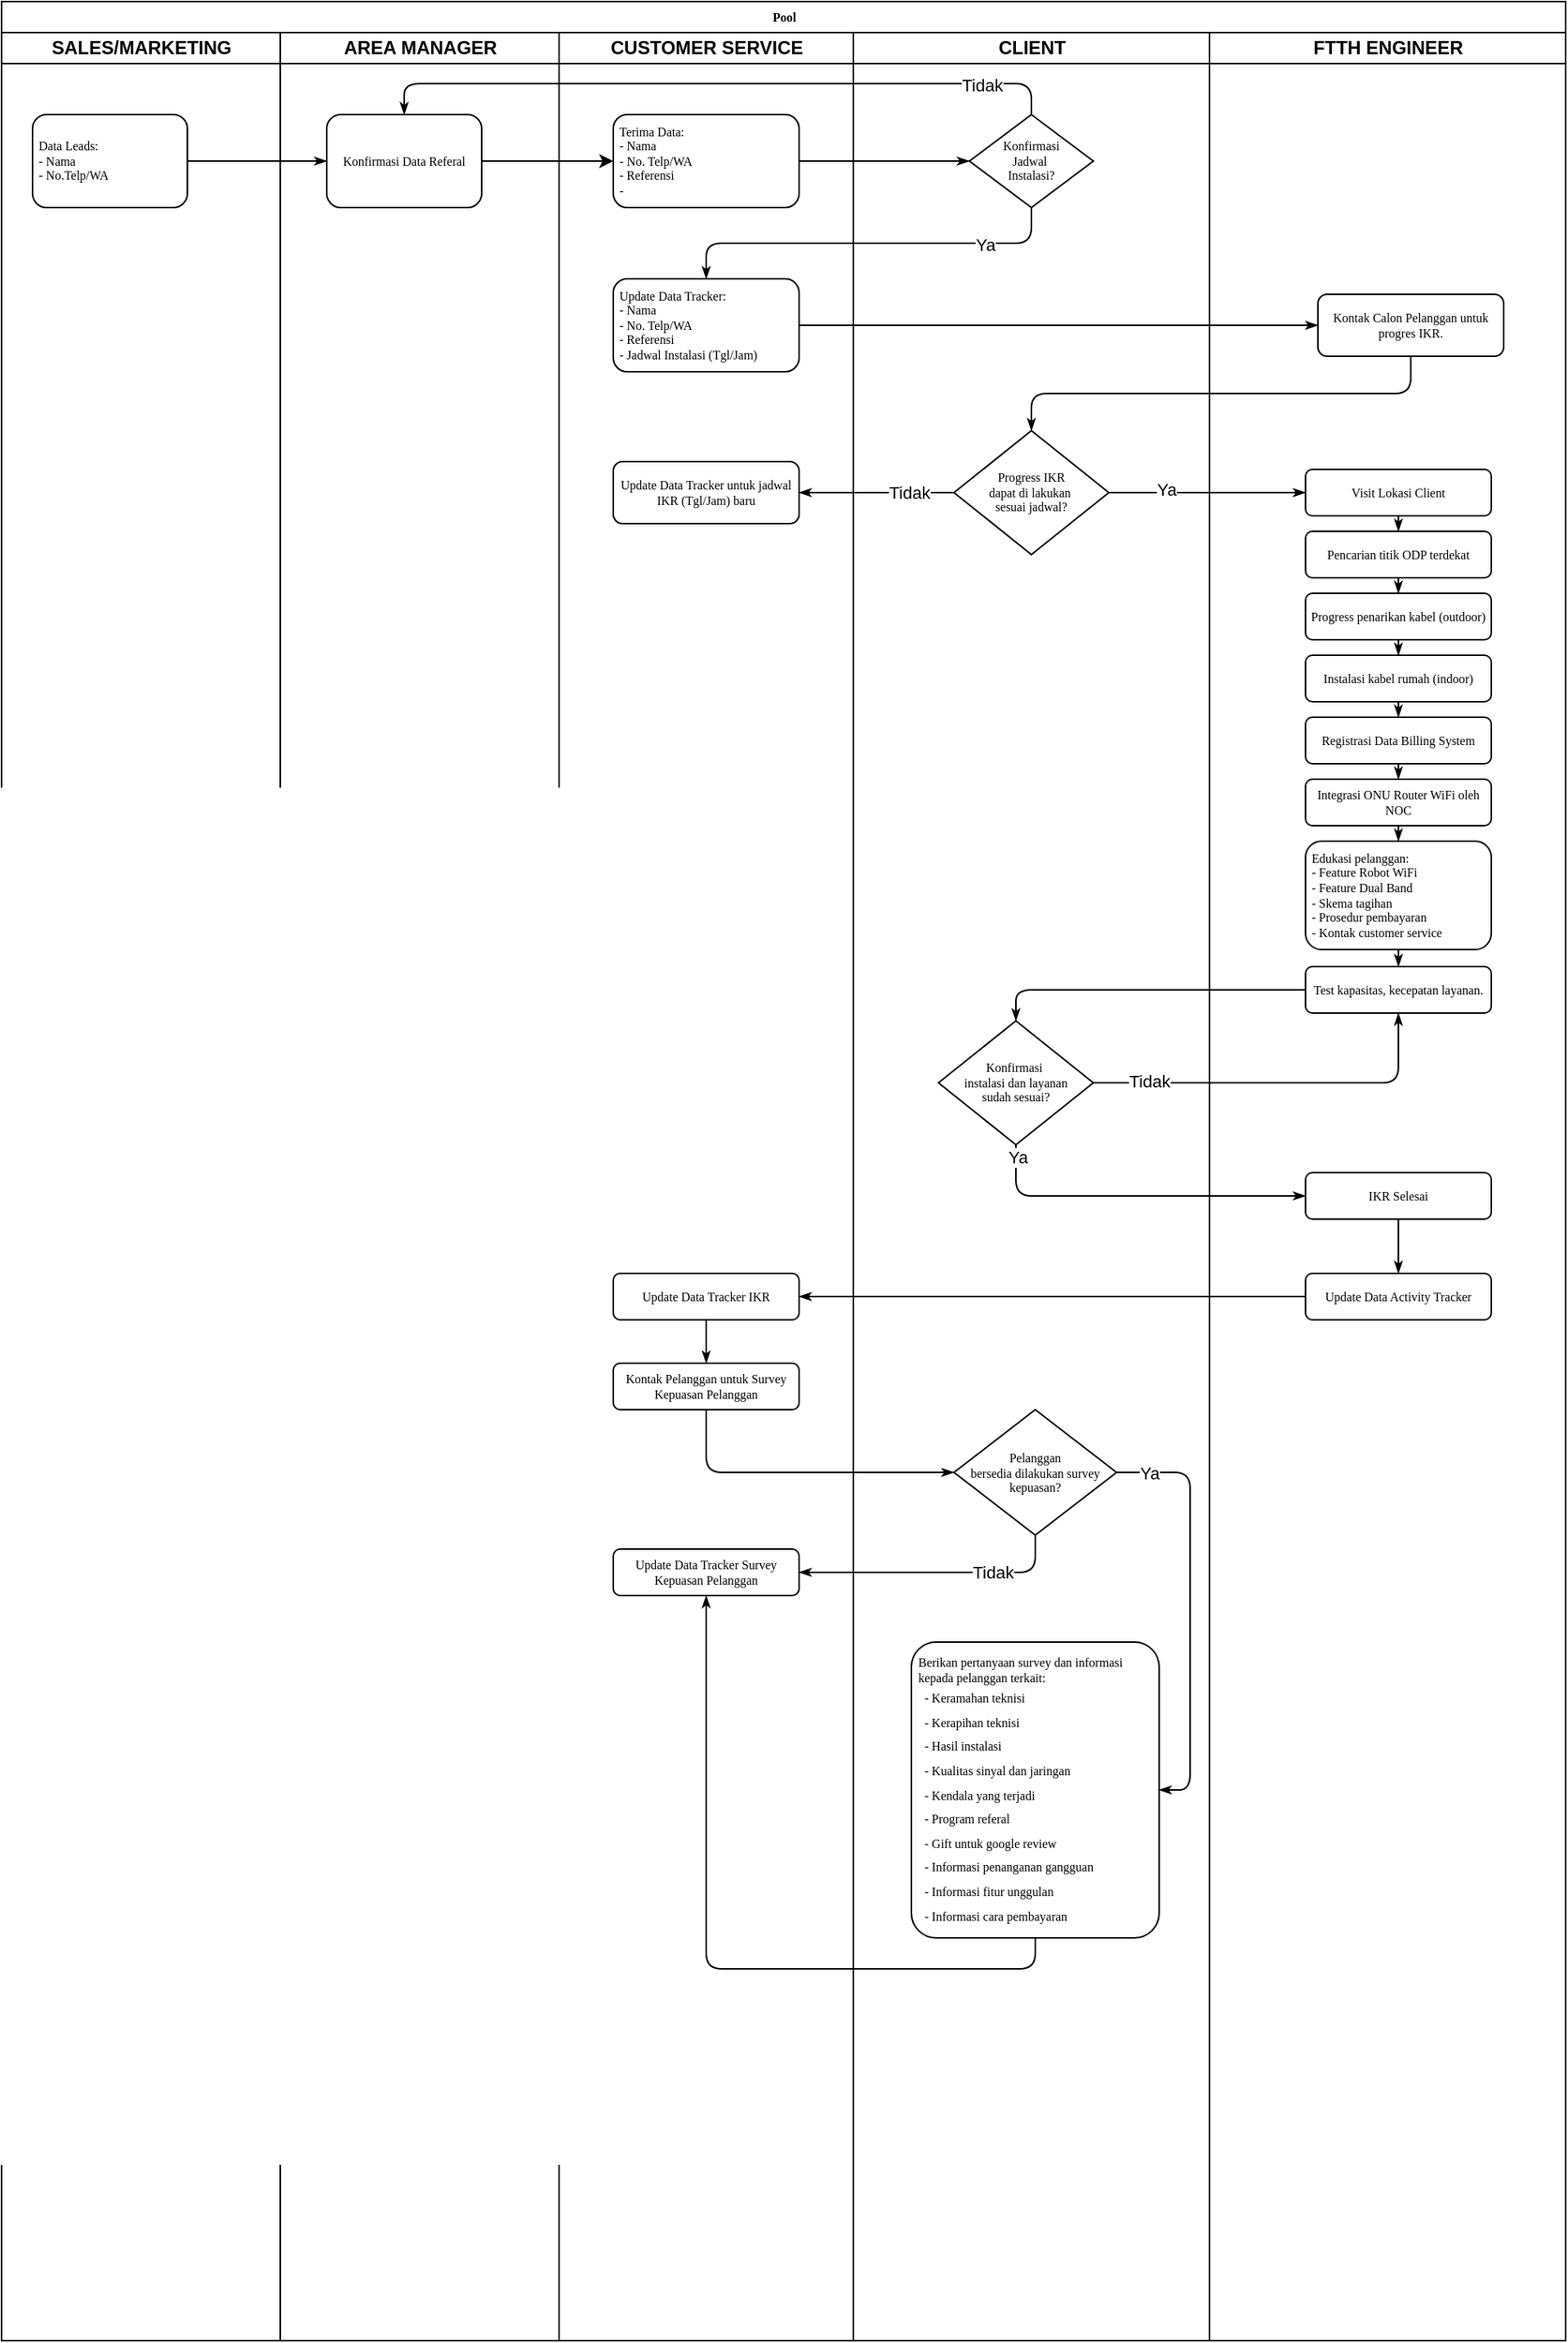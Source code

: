 <mxfile version="27.2.0">
  <diagram name="Page-1" id="74e2e168-ea6b-b213-b513-2b3c1d86103e">
    <mxGraphModel dx="1425" dy="761" grid="1" gridSize="10" guides="1" tooltips="1" connect="1" arrows="1" fold="1" page="1" pageScale="1" pageWidth="1169" pageHeight="1654" background="none" math="0" shadow="0">
      <root>
        <mxCell id="0" />
        <mxCell id="1" parent="0" />
        <mxCell id="77e6c97f196da883-1" value="Pool" style="swimlane;html=1;childLayout=stackLayout;startSize=20;rounded=0;shadow=0;labelBackgroundColor=none;strokeWidth=1;fontFamily=Verdana;fontSize=8;align=center;" parent="1" vertex="1">
          <mxGeometry x="100" y="71" width="1010" height="1510" as="geometry" />
        </mxCell>
        <mxCell id="77e6c97f196da883-2" value="SALES/MARKETING" style="swimlane;html=1;startSize=20;" parent="77e6c97f196da883-1" vertex="1">
          <mxGeometry y="20" width="180" height="1490" as="geometry" />
        </mxCell>
        <mxCell id="77e6c97f196da883-8" value="&lt;span style=&quot;background-color: transparent; color: light-dark(rgb(0, 0, 0), rgb(255, 255, 255));&quot;&gt;Data Leads:&lt;/span&gt;&lt;div&gt;&lt;span style=&quot;background-color: transparent; color: light-dark(rgb(0, 0, 0), rgb(255, 255, 255));&quot;&gt;- Nama&lt;/span&gt;&lt;/div&gt;&lt;div&gt;&lt;span style=&quot;background-color: transparent; color: light-dark(rgb(0, 0, 0), rgb(255, 255, 255));&quot;&gt;- No.Telp/WA&lt;/span&gt;&lt;/div&gt;" style="rounded=1;whiteSpace=wrap;html=1;shadow=0;labelBackgroundColor=none;strokeWidth=1;fontFamily=Verdana;fontSize=8;align=left;spacingTop=2;spacingLeft=2;spacingBottom=2;spacingRight=2;" parent="77e6c97f196da883-2" vertex="1">
          <mxGeometry x="20" y="53" width="100" height="60" as="geometry" />
        </mxCell>
        <mxCell id="77e6c97f196da883-26" style="edgeStyle=orthogonalEdgeStyle;rounded=1;html=1;labelBackgroundColor=none;startArrow=none;startFill=0;startSize=5;endArrow=classicThin;endFill=1;endSize=5;jettySize=auto;orthogonalLoop=1;strokeWidth=1;fontFamily=Verdana;fontSize=8" parent="77e6c97f196da883-1" source="77e6c97f196da883-8" target="77e6c97f196da883-11" edge="1">
          <mxGeometry relative="1" as="geometry" />
        </mxCell>
        <mxCell id="77e6c97f196da883-3" value="AREA MANAGER" style="swimlane;html=1;startSize=20;" parent="77e6c97f196da883-1" vertex="1">
          <mxGeometry x="180" y="20" width="180" height="1490" as="geometry" />
        </mxCell>
        <mxCell id="77e6c97f196da883-11" value="Konfirmasi Data Referal" style="rounded=1;whiteSpace=wrap;html=1;shadow=0;labelBackgroundColor=none;strokeWidth=1;fontFamily=Verdana;fontSize=8;align=center;spacingTop=2;spacingLeft=2;spacingBottom=2;spacingRight=2;" parent="77e6c97f196da883-3" vertex="1">
          <mxGeometry x="30" y="53" width="100" height="60" as="geometry" />
        </mxCell>
        <mxCell id="77e6c97f196da883-4" value="CUSTOMER SERVICE" style="swimlane;html=1;startSize=20;" parent="77e6c97f196da883-1" vertex="1">
          <mxGeometry x="360" y="20" width="190" height="1490" as="geometry" />
        </mxCell>
        <mxCell id="77e6c97f196da883-12" value="Terima Data:&lt;div&gt;- Nama&lt;/div&gt;&lt;div&gt;- No. Telp/WA&lt;/div&gt;&lt;div&gt;- Referensi&lt;/div&gt;&lt;div&gt;-&amp;nbsp;&lt;/div&gt;" style="rounded=1;whiteSpace=wrap;html=1;shadow=0;labelBackgroundColor=none;strokeWidth=1;fontFamily=Verdana;fontSize=8;align=left;spacingTop=2;spacingLeft=2;spacingBottom=2;spacingRight=2;" parent="77e6c97f196da883-4" vertex="1">
          <mxGeometry x="35" y="53" width="120" height="60" as="geometry" />
        </mxCell>
        <mxCell id="77e6c97f196da883-9" value="&lt;span style=&quot;&quot;&gt;Update Data Tracker:&lt;/span&gt;&lt;div style=&quot;&quot;&gt;- Nama&lt;/div&gt;&lt;div style=&quot;&quot;&gt;- No. Telp/WA&lt;/div&gt;&lt;div style=&quot;&quot;&gt;- Referensi&lt;/div&gt;&lt;div style=&quot;&quot;&gt;- Jadwal Instalasi (Tgl/Jam)&lt;/div&gt;" style="rounded=1;whiteSpace=wrap;html=1;shadow=0;labelBackgroundColor=none;strokeWidth=1;fontFamily=Verdana;fontSize=8;align=left;spacingTop=2;spacingBottom=2;spacingLeft=2;spacingRight=2;" parent="77e6c97f196da883-4" vertex="1">
          <mxGeometry x="35" y="159" width="120" height="60" as="geometry" />
        </mxCell>
        <mxCell id="3ZI_s4VnCXpma9ha0Qns-19" value="&lt;span style=&quot;&quot;&gt;Update Data Tracker untuk j&lt;/span&gt;&lt;span style=&quot;background-color: transparent; color: light-dark(rgb(0, 0, 0), rgb(255, 255, 255));&quot;&gt;adwal IKR (Tgl/Jam) baru&lt;/span&gt;" style="rounded=1;whiteSpace=wrap;html=1;shadow=0;labelBackgroundColor=none;strokeWidth=1;fontFamily=Verdana;fontSize=8;align=center;spacingTop=2;spacingBottom=2;spacingLeft=2;spacingRight=2;" vertex="1" parent="77e6c97f196da883-4">
          <mxGeometry x="35" y="277" width="120" height="40" as="geometry" />
        </mxCell>
        <mxCell id="3ZI_s4VnCXpma9ha0Qns-76" style="edgeStyle=orthogonalEdgeStyle;shape=connector;rounded=1;orthogonalLoop=1;jettySize=auto;html=1;exitX=0.5;exitY=1;exitDx=0;exitDy=0;entryX=0.5;entryY=0;entryDx=0;entryDy=0;strokeColor=default;strokeWidth=1;align=center;verticalAlign=middle;fontFamily=Helvetica;fontSize=11;fontColor=default;labelBackgroundColor=default;resizable=0;startArrow=none;startFill=0;startSize=5;endArrow=classicThin;endFill=1;endSize=5;" edge="1" parent="77e6c97f196da883-4" source="3ZI_s4VnCXpma9ha0Qns-60" target="3ZI_s4VnCXpma9ha0Qns-75">
          <mxGeometry relative="1" as="geometry" />
        </mxCell>
        <mxCell id="3ZI_s4VnCXpma9ha0Qns-60" value="Update Data Tracker IKR" style="rounded=1;whiteSpace=wrap;html=1;shadow=0;strokeColor=default;strokeWidth=1;align=center;verticalAlign=middle;spacingLeft=2;spacingRight=2;spacingTop=2;spacingBottom=2;fontFamily=Verdana;fontSize=8;fontColor=default;labelBackgroundColor=none;fillColor=default;" vertex="1" parent="77e6c97f196da883-4">
          <mxGeometry x="35" y="801" width="120" height="30" as="geometry" />
        </mxCell>
        <mxCell id="3ZI_s4VnCXpma9ha0Qns-75" value="Kontak Pelanggan untuk Survey Kepuasan Pelanggan" style="rounded=1;whiteSpace=wrap;html=1;shadow=0;strokeColor=default;strokeWidth=1;align=center;verticalAlign=middle;spacingLeft=2;spacingRight=2;spacingTop=2;spacingBottom=2;fontFamily=Verdana;fontSize=8;fontColor=default;labelBackgroundColor=none;fillColor=default;" vertex="1" parent="77e6c97f196da883-4">
          <mxGeometry x="35" y="859" width="120" height="30" as="geometry" />
        </mxCell>
        <mxCell id="3ZI_s4VnCXpma9ha0Qns-85" value="Update Data Tracker Survey Kepuasan Pelanggan" style="rounded=1;whiteSpace=wrap;html=1;shadow=0;strokeColor=default;strokeWidth=1;align=center;verticalAlign=middle;spacingLeft=2;spacingRight=2;spacingTop=2;spacingBottom=2;fontFamily=Verdana;fontSize=8;fontColor=default;labelBackgroundColor=none;fillColor=default;" vertex="1" parent="77e6c97f196da883-4">
          <mxGeometry x="35" y="979" width="120" height="30" as="geometry" />
        </mxCell>
        <mxCell id="77e6c97f196da883-5" value="CLIENT" style="swimlane;html=1;startSize=20;" parent="77e6c97f196da883-1" vertex="1">
          <mxGeometry x="550" y="20" width="230" height="1490" as="geometry" />
        </mxCell>
        <mxCell id="77e6c97f196da883-13" value="Konfirmasi&lt;div&gt;Jadwal&amp;nbsp;&lt;/div&gt;&lt;div&gt;Instalasi?&lt;/div&gt;" style="rhombus;whiteSpace=wrap;html=1;rounded=0;shadow=0;labelBackgroundColor=none;strokeWidth=1;fontFamily=Verdana;fontSize=8;align=center;" parent="77e6c97f196da883-5" vertex="1">
          <mxGeometry x="75" y="53" width="80" height="60" as="geometry" />
        </mxCell>
        <mxCell id="3ZI_s4VnCXpma9ha0Qns-16" value="Progress IKR&lt;div&gt;dapat di lakukan&amp;nbsp;&lt;/div&gt;&lt;div&gt;sesuai jadwal?&lt;/div&gt;" style="rhombus;whiteSpace=wrap;html=1;rounded=0;shadow=0;labelBackgroundColor=none;strokeWidth=1;fontFamily=Verdana;fontSize=8;align=center;" vertex="1" parent="77e6c97f196da883-5">
          <mxGeometry x="65" y="257" width="100" height="80" as="geometry" />
        </mxCell>
        <mxCell id="3ZI_s4VnCXpma9ha0Qns-50" value="Konfirmasi&amp;nbsp;&lt;div&gt;instalasi&amp;nbsp;&lt;span style=&quot;background-color: transparent; color: light-dark(rgb(0, 0, 0), rgb(255, 255, 255));&quot;&gt;dan layanan&lt;/span&gt;&lt;/div&gt;&lt;div&gt;&lt;span style=&quot;background-color: transparent; color: light-dark(rgb(0, 0, 0), rgb(255, 255, 255));&quot;&gt;sudah sesuai?&lt;/span&gt;&lt;/div&gt;" style="rhombus;whiteSpace=wrap;html=1;rounded=0;shadow=0;labelBackgroundColor=none;strokeWidth=1;fontFamily=Verdana;fontSize=8;align=center;" vertex="1" parent="77e6c97f196da883-5">
          <mxGeometry x="55" y="638" width="100" height="80" as="geometry" />
        </mxCell>
        <mxCell id="3ZI_s4VnCXpma9ha0Qns-81" style="edgeStyle=orthogonalEdgeStyle;shape=connector;rounded=1;orthogonalLoop=1;jettySize=auto;html=1;exitX=1;exitY=0.5;exitDx=0;exitDy=0;entryX=1;entryY=0.5;entryDx=0;entryDy=0;strokeColor=default;strokeWidth=1;align=center;verticalAlign=middle;fontFamily=Helvetica;fontSize=11;fontColor=default;labelBackgroundColor=default;resizable=0;startArrow=none;startFill=0;startSize=5;endArrow=classicThin;endFill=1;endSize=5;" edge="1" parent="77e6c97f196da883-5" source="3ZI_s4VnCXpma9ha0Qns-79" target="3ZI_s4VnCXpma9ha0Qns-80">
          <mxGeometry relative="1" as="geometry" />
        </mxCell>
        <mxCell id="3ZI_s4VnCXpma9ha0Qns-82" value="Ya" style="edgeLabel;html=1;align=center;verticalAlign=middle;resizable=0;points=[];rounded=1;shadow=0;strokeColor=default;strokeWidth=1;spacingLeft=2;spacingRight=2;spacingTop=2;spacingBottom=2;fontFamily=Helvetica;fontSize=11;fontColor=default;labelBackgroundColor=default;fillColor=none;gradientColor=none;" vertex="1" connectable="0" parent="3ZI_s4VnCXpma9ha0Qns-81">
          <mxGeometry x="-0.148" y="-1" relative="1" as="geometry">
            <mxPoint x="-26" y="-68" as="offset" />
          </mxGeometry>
        </mxCell>
        <mxCell id="3ZI_s4VnCXpma9ha0Qns-79" value="Pelanggan&lt;div&gt;bersedia dilakukan survey kepuasan?&lt;/div&gt;" style="rhombus;whiteSpace=wrap;html=1;rounded=0;shadow=0;labelBackgroundColor=none;strokeWidth=1;fontFamily=Verdana;fontSize=8;align=center;" vertex="1" parent="77e6c97f196da883-5">
          <mxGeometry x="65" y="889" width="105" height="81" as="geometry" />
        </mxCell>
        <mxCell id="3ZI_s4VnCXpma9ha0Qns-80" value="Berikan pertanyaan survey dan informasi kepada pelanggan terkait:&lt;div style=&quot;padding: 2px; margin: 2px;&quot;&gt;- Keramahan teknisi&lt;/div&gt;&lt;div style=&quot;padding: 2px; margin: 2px;&quot;&gt;- Kerapihan teknisi&lt;/div&gt;&lt;div style=&quot;padding: 2px; margin: 2px;&quot;&gt;- Hasil instalasi&lt;/div&gt;&lt;div style=&quot;padding: 2px; margin: 2px;&quot;&gt;- Kualitas sinyal dan jaringan&lt;/div&gt;&lt;div style=&quot;padding: 2px; margin: 2px;&quot;&gt;- Kendala yang terjadi&lt;/div&gt;&lt;div style=&quot;padding: 2px; margin: 2px;&quot;&gt;&lt;span style=&quot;background-color: transparent; color: light-dark(rgb(0, 0, 0), rgb(255, 255, 255));&quot;&gt;- Program referal&lt;/span&gt;&lt;/div&gt;&lt;div style=&quot;padding: 2px; margin: 2px;&quot;&gt;&lt;span style=&quot;background-color: transparent; color: light-dark(rgb(0, 0, 0), rgb(255, 255, 255));&quot;&gt;- Gift untuk google review&lt;/span&gt;&lt;/div&gt;&lt;div style=&quot;padding: 2px; margin: 2px;&quot;&gt;&lt;span style=&quot;background-color: transparent; color: light-dark(rgb(0, 0, 0), rgb(255, 255, 255));&quot;&gt;- Informasi penanganan gangguan&lt;/span&gt;&lt;/div&gt;&lt;div style=&quot;padding: 2px; margin: 2px;&quot;&gt;&lt;span style=&quot;background-color: transparent; color: light-dark(rgb(0, 0, 0), rgb(255, 255, 255));&quot;&gt;- Informasi fitur unggulan&lt;/span&gt;&lt;/div&gt;&lt;div style=&quot;padding: 2px; margin: 2px;&quot;&gt;&lt;span style=&quot;background-color: transparent; color: light-dark(rgb(0, 0, 0), rgb(255, 255, 255));&quot;&gt;- Informasi cara pembayaran&lt;/span&gt;&lt;/div&gt;" style="rounded=1;whiteSpace=wrap;html=1;shadow=0;strokeColor=default;strokeWidth=1;align=left;verticalAlign=top;spacingLeft=2;spacingRight=2;spacingTop=2;spacingBottom=2;fontFamily=Verdana;fontSize=8;fontColor=default;labelBackgroundColor=none;fillColor=default;arcSize=10;spacing=2;" vertex="1" parent="77e6c97f196da883-5">
          <mxGeometry x="37.5" y="1039" width="160" height="191" as="geometry" />
        </mxCell>
        <mxCell id="3ZI_s4VnCXpma9ha0Qns-1" value="" style="edgeStyle=orthogonalEdgeStyle;rounded=0;orthogonalLoop=1;jettySize=auto;html=1;entryX=0;entryY=0.5;entryDx=0;entryDy=0;exitX=1;exitY=0.5;exitDx=0;exitDy=0;" edge="1" parent="77e6c97f196da883-1" source="77e6c97f196da883-11" target="77e6c97f196da883-12">
          <mxGeometry relative="1" as="geometry">
            <mxPoint x="320" y="150" as="sourcePoint" />
          </mxGeometry>
        </mxCell>
        <mxCell id="77e6c97f196da883-29" style="edgeStyle=orthogonalEdgeStyle;rounded=1;html=1;labelBackgroundColor=none;startArrow=none;startFill=0;startSize=5;endArrow=classicThin;endFill=1;endSize=5;jettySize=auto;orthogonalLoop=1;strokeWidth=1;fontFamily=Verdana;fontSize=8" parent="77e6c97f196da883-1" source="77e6c97f196da883-12" target="77e6c97f196da883-13" edge="1">
          <mxGeometry relative="1" as="geometry" />
        </mxCell>
        <mxCell id="3ZI_s4VnCXpma9ha0Qns-52" style="edgeStyle=orthogonalEdgeStyle;shape=connector;rounded=1;orthogonalLoop=1;jettySize=auto;html=1;exitX=0.5;exitY=1;exitDx=0;exitDy=0;entryX=0;entryY=0.5;entryDx=0;entryDy=0;strokeColor=default;strokeWidth=1;align=center;verticalAlign=middle;fontFamily=Helvetica;fontSize=11;fontColor=default;labelBackgroundColor=default;resizable=0;startArrow=none;startFill=0;startSize=5;endArrow=classicThin;endFill=1;endSize=5;" edge="1" parent="77e6c97f196da883-1" source="3ZI_s4VnCXpma9ha0Qns-50" target="3ZI_s4VnCXpma9ha0Qns-51">
          <mxGeometry relative="1" as="geometry" />
        </mxCell>
        <mxCell id="3ZI_s4VnCXpma9ha0Qns-53" value="Ya" style="edgeLabel;html=1;align=center;verticalAlign=middle;resizable=0;points=[];rounded=1;shadow=0;strokeColor=default;strokeWidth=1;spacingLeft=2;spacingRight=2;spacingTop=2;spacingBottom=2;fontFamily=Helvetica;fontSize=11;fontColor=default;labelBackgroundColor=default;fillColor=none;gradientColor=none;" vertex="1" connectable="0" parent="3ZI_s4VnCXpma9ha0Qns-52">
          <mxGeometry x="-0.925" y="1" relative="1" as="geometry">
            <mxPoint as="offset" />
          </mxGeometry>
        </mxCell>
        <mxCell id="3ZI_s4VnCXpma9ha0Qns-61" style="edgeStyle=orthogonalEdgeStyle;shape=connector;rounded=1;orthogonalLoop=1;jettySize=auto;html=1;exitX=0;exitY=0.5;exitDx=0;exitDy=0;entryX=1;entryY=0.5;entryDx=0;entryDy=0;strokeColor=default;strokeWidth=1;align=center;verticalAlign=middle;fontFamily=Helvetica;fontSize=11;fontColor=default;labelBackgroundColor=default;resizable=0;startArrow=none;startFill=0;startSize=5;endArrow=classicThin;endFill=1;endSize=5;" edge="1" parent="77e6c97f196da883-1" source="3ZI_s4VnCXpma9ha0Qns-58" target="3ZI_s4VnCXpma9ha0Qns-60">
          <mxGeometry relative="1" as="geometry" />
        </mxCell>
        <mxCell id="3ZI_s4VnCXpma9ha0Qns-62" style="edgeStyle=orthogonalEdgeStyle;shape=connector;rounded=1;orthogonalLoop=1;jettySize=auto;html=1;exitX=1;exitY=0.5;exitDx=0;exitDy=0;entryX=0.5;entryY=1;entryDx=0;entryDy=0;strokeColor=default;strokeWidth=1;align=center;verticalAlign=middle;fontFamily=Helvetica;fontSize=11;fontColor=default;labelBackgroundColor=default;resizable=0;startArrow=none;startFill=0;startSize=5;endArrow=classicThin;endFill=1;endSize=5;" edge="1" parent="77e6c97f196da883-1" source="3ZI_s4VnCXpma9ha0Qns-50" target="3ZI_s4VnCXpma9ha0Qns-39">
          <mxGeometry relative="1" as="geometry" />
        </mxCell>
        <mxCell id="3ZI_s4VnCXpma9ha0Qns-63" value="Tidak" style="edgeLabel;html=1;align=center;verticalAlign=middle;resizable=0;points=[];rounded=1;shadow=0;strokeColor=default;strokeWidth=1;spacingLeft=2;spacingRight=2;spacingTop=2;spacingBottom=2;fontFamily=Helvetica;fontSize=11;fontColor=default;labelBackgroundColor=default;fillColor=none;gradientColor=none;" vertex="1" connectable="0" parent="3ZI_s4VnCXpma9ha0Qns-62">
          <mxGeometry x="-0.706" y="1" relative="1" as="geometry">
            <mxPoint as="offset" />
          </mxGeometry>
        </mxCell>
        <mxCell id="3ZI_s4VnCXpma9ha0Qns-64" style="edgeStyle=orthogonalEdgeStyle;shape=connector;rounded=1;orthogonalLoop=1;jettySize=auto;html=1;entryX=1;entryY=0.5;entryDx=0;entryDy=0;strokeColor=default;strokeWidth=1;align=center;verticalAlign=middle;fontFamily=Helvetica;fontSize=11;fontColor=default;labelBackgroundColor=default;resizable=0;startArrow=none;startFill=0;startSize=5;endArrow=classicThin;endFill=1;endSize=5;" edge="1" parent="77e6c97f196da883-1" source="3ZI_s4VnCXpma9ha0Qns-16" target="3ZI_s4VnCXpma9ha0Qns-19">
          <mxGeometry relative="1" as="geometry" />
        </mxCell>
        <mxCell id="3ZI_s4VnCXpma9ha0Qns-65" value="Tidak" style="edgeLabel;html=1;align=center;verticalAlign=middle;resizable=0;points=[];rounded=1;shadow=0;strokeColor=default;strokeWidth=1;spacingLeft=2;spacingRight=2;spacingTop=2;spacingBottom=2;fontFamily=Helvetica;fontSize=11;fontColor=default;labelBackgroundColor=default;fillColor=none;gradientColor=none;" vertex="1" connectable="0" parent="3ZI_s4VnCXpma9ha0Qns-64">
          <mxGeometry x="-0.424" relative="1" as="geometry">
            <mxPoint as="offset" />
          </mxGeometry>
        </mxCell>
        <mxCell id="3ZI_s4VnCXpma9ha0Qns-66" style="edgeStyle=orthogonalEdgeStyle;shape=connector;rounded=1;orthogonalLoop=1;jettySize=auto;html=1;exitX=0.5;exitY=0;exitDx=0;exitDy=0;entryX=0.5;entryY=0;entryDx=0;entryDy=0;strokeColor=default;strokeWidth=1;align=center;verticalAlign=middle;fontFamily=Helvetica;fontSize=11;fontColor=default;labelBackgroundColor=default;resizable=0;startArrow=none;startFill=0;startSize=5;endArrow=classicThin;endFill=1;endSize=5;" edge="1" parent="77e6c97f196da883-1" source="77e6c97f196da883-13" target="77e6c97f196da883-11">
          <mxGeometry relative="1" as="geometry" />
        </mxCell>
        <mxCell id="3ZI_s4VnCXpma9ha0Qns-72" value="Tidak" style="edgeLabel;html=1;align=center;verticalAlign=middle;resizable=0;points=[];rounded=1;shadow=0;strokeColor=default;strokeWidth=1;spacingLeft=2;spacingRight=2;spacingTop=2;spacingBottom=2;fontFamily=Helvetica;fontSize=11;fontColor=default;labelBackgroundColor=default;fillColor=none;gradientColor=none;" vertex="1" connectable="0" parent="3ZI_s4VnCXpma9ha0Qns-66">
          <mxGeometry x="-0.763" y="1" relative="1" as="geometry">
            <mxPoint as="offset" />
          </mxGeometry>
        </mxCell>
        <mxCell id="3ZI_s4VnCXpma9ha0Qns-67" style="edgeStyle=orthogonalEdgeStyle;shape=connector;rounded=1;orthogonalLoop=1;jettySize=auto;html=1;exitX=0.5;exitY=1;exitDx=0;exitDy=0;entryX=0.5;entryY=0;entryDx=0;entryDy=0;strokeColor=default;strokeWidth=1;align=center;verticalAlign=middle;fontFamily=Helvetica;fontSize=11;fontColor=default;labelBackgroundColor=default;resizable=0;startArrow=none;startFill=0;startSize=5;endArrow=classicThin;endFill=1;endSize=5;" edge="1" parent="77e6c97f196da883-1" source="77e6c97f196da883-13" target="77e6c97f196da883-9">
          <mxGeometry relative="1" as="geometry" />
        </mxCell>
        <mxCell id="3ZI_s4VnCXpma9ha0Qns-73" value="Ya" style="edgeLabel;html=1;align=center;verticalAlign=middle;resizable=0;points=[];rounded=1;shadow=0;strokeColor=default;strokeWidth=1;spacingLeft=2;spacingRight=2;spacingTop=2;spacingBottom=2;fontFamily=Helvetica;fontSize=11;fontColor=default;labelBackgroundColor=default;fillColor=none;gradientColor=none;" vertex="1" connectable="0" parent="3ZI_s4VnCXpma9ha0Qns-67">
          <mxGeometry x="-0.586" y="1" relative="1" as="geometry">
            <mxPoint as="offset" />
          </mxGeometry>
        </mxCell>
        <mxCell id="3ZI_s4VnCXpma9ha0Qns-68" style="edgeStyle=orthogonalEdgeStyle;shape=connector;rounded=1;orthogonalLoop=1;jettySize=auto;html=1;exitX=1;exitY=0.5;exitDx=0;exitDy=0;entryX=0;entryY=0.5;entryDx=0;entryDy=0;strokeColor=default;strokeWidth=1;align=center;verticalAlign=middle;fontFamily=Helvetica;fontSize=11;fontColor=default;labelBackgroundColor=default;resizable=0;startArrow=none;startFill=0;startSize=5;endArrow=classicThin;endFill=1;endSize=5;" edge="1" parent="77e6c97f196da883-1" source="77e6c97f196da883-9" target="3ZI_s4VnCXpma9ha0Qns-13">
          <mxGeometry relative="1" as="geometry" />
        </mxCell>
        <mxCell id="3ZI_s4VnCXpma9ha0Qns-69" style="edgeStyle=orthogonalEdgeStyle;shape=connector;rounded=1;orthogonalLoop=1;jettySize=auto;html=1;exitX=0.5;exitY=1;exitDx=0;exitDy=0;strokeColor=default;strokeWidth=1;align=center;verticalAlign=middle;fontFamily=Helvetica;fontSize=11;fontColor=default;labelBackgroundColor=default;resizable=0;startArrow=none;startFill=0;startSize=5;endArrow=classicThin;endFill=1;endSize=5;" edge="1" parent="77e6c97f196da883-1" source="3ZI_s4VnCXpma9ha0Qns-13" target="3ZI_s4VnCXpma9ha0Qns-16">
          <mxGeometry relative="1" as="geometry" />
        </mxCell>
        <mxCell id="3ZI_s4VnCXpma9ha0Qns-70" style="edgeStyle=orthogonalEdgeStyle;shape=connector;rounded=1;orthogonalLoop=1;jettySize=auto;html=1;exitX=1;exitY=0.5;exitDx=0;exitDy=0;strokeColor=default;strokeWidth=1;align=center;verticalAlign=middle;fontFamily=Helvetica;fontSize=11;fontColor=default;labelBackgroundColor=default;resizable=0;startArrow=none;startFill=0;startSize=5;endArrow=classicThin;endFill=1;endSize=5;entryX=0;entryY=0.5;entryDx=0;entryDy=0;" edge="1" parent="77e6c97f196da883-1" source="3ZI_s4VnCXpma9ha0Qns-16" target="3ZI_s4VnCXpma9ha0Qns-26">
          <mxGeometry relative="1" as="geometry">
            <mxPoint x="820" y="316.966" as="targetPoint" />
          </mxGeometry>
        </mxCell>
        <mxCell id="3ZI_s4VnCXpma9ha0Qns-74" value="Ya" style="edgeLabel;html=1;align=center;verticalAlign=middle;resizable=0;points=[];rounded=1;shadow=0;strokeColor=default;strokeWidth=1;spacingLeft=2;spacingRight=2;spacingTop=2;spacingBottom=2;fontFamily=Helvetica;fontSize=11;fontColor=default;labelBackgroundColor=default;fillColor=none;gradientColor=none;" vertex="1" connectable="0" parent="3ZI_s4VnCXpma9ha0Qns-70">
          <mxGeometry x="-0.424" y="2" relative="1" as="geometry">
            <mxPoint as="offset" />
          </mxGeometry>
        </mxCell>
        <mxCell id="3ZI_s4VnCXpma9ha0Qns-71" style="edgeStyle=orthogonalEdgeStyle;shape=connector;rounded=1;orthogonalLoop=1;jettySize=auto;html=1;exitX=0;exitY=0.5;exitDx=0;exitDy=0;entryX=0.5;entryY=0;entryDx=0;entryDy=0;strokeColor=default;strokeWidth=1;align=center;verticalAlign=middle;fontFamily=Helvetica;fontSize=11;fontColor=default;labelBackgroundColor=default;resizable=0;startArrow=none;startFill=0;startSize=5;endArrow=classicThin;endFill=1;endSize=5;" edge="1" parent="77e6c97f196da883-1" source="3ZI_s4VnCXpma9ha0Qns-39" target="3ZI_s4VnCXpma9ha0Qns-50">
          <mxGeometry relative="1" as="geometry" />
        </mxCell>
        <mxCell id="77e6c97f196da883-6" value="FTTH ENGINEER" style="swimlane;html=1;startSize=20;" parent="77e6c97f196da883-1" vertex="1">
          <mxGeometry x="780" y="20" width="230" height="1490" as="geometry" />
        </mxCell>
        <mxCell id="3ZI_s4VnCXpma9ha0Qns-13" value="Kontak Calon Pelanggan untuk progres IKR." style="rounded=1;whiteSpace=wrap;html=1;shadow=0;strokeColor=default;strokeWidth=1;align=center;verticalAlign=middle;spacingLeft=2;spacingRight=2;spacingTop=2;spacingBottom=2;fontFamily=Verdana;fontSize=8;fontColor=default;labelBackgroundColor=none;fillColor=default;" vertex="1" parent="77e6c97f196da883-6">
          <mxGeometry x="70" y="169" width="120" height="40" as="geometry" />
        </mxCell>
        <mxCell id="3ZI_s4VnCXpma9ha0Qns-40" style="edgeStyle=orthogonalEdgeStyle;shape=connector;rounded=1;orthogonalLoop=1;jettySize=auto;html=1;exitX=0.5;exitY=1;exitDx=0;exitDy=0;entryX=0.5;entryY=0;entryDx=0;entryDy=0;strokeColor=default;strokeWidth=1;align=center;verticalAlign=middle;fontFamily=Helvetica;fontSize=11;fontColor=default;labelBackgroundColor=default;resizable=0;startArrow=none;startFill=0;startSize=5;endArrow=classicThin;endFill=1;endSize=5;" edge="1" parent="77e6c97f196da883-6" source="3ZI_s4VnCXpma9ha0Qns-26" target="3ZI_s4VnCXpma9ha0Qns-29">
          <mxGeometry relative="1" as="geometry" />
        </mxCell>
        <mxCell id="3ZI_s4VnCXpma9ha0Qns-26" value="Visit Lokasi Client" style="rounded=1;whiteSpace=wrap;html=1;shadow=0;strokeColor=default;strokeWidth=1;align=center;verticalAlign=middle;spacingLeft=2;spacingRight=2;spacingTop=2;spacingBottom=2;fontFamily=Verdana;fontSize=8;fontColor=default;labelBackgroundColor=none;fillColor=default;" vertex="1" parent="77e6c97f196da883-6">
          <mxGeometry x="62" y="282" width="120" height="30" as="geometry" />
        </mxCell>
        <mxCell id="3ZI_s4VnCXpma9ha0Qns-41" style="edgeStyle=orthogonalEdgeStyle;shape=connector;rounded=1;orthogonalLoop=1;jettySize=auto;html=1;exitX=0.5;exitY=1;exitDx=0;exitDy=0;entryX=0.5;entryY=0;entryDx=0;entryDy=0;strokeColor=default;strokeWidth=1;align=center;verticalAlign=middle;fontFamily=Helvetica;fontSize=11;fontColor=default;labelBackgroundColor=default;resizable=0;startArrow=none;startFill=0;startSize=5;endArrow=classicThin;endFill=1;endSize=5;" edge="1" parent="77e6c97f196da883-6" source="3ZI_s4VnCXpma9ha0Qns-29" target="3ZI_s4VnCXpma9ha0Qns-31">
          <mxGeometry relative="1" as="geometry" />
        </mxCell>
        <mxCell id="3ZI_s4VnCXpma9ha0Qns-29" value="Pencarian titik ODP terdekat" style="rounded=1;whiteSpace=wrap;html=1;shadow=0;strokeColor=default;strokeWidth=1;align=center;verticalAlign=middle;spacingLeft=2;spacingRight=2;spacingTop=2;spacingBottom=2;fontFamily=Verdana;fontSize=8;fontColor=default;labelBackgroundColor=none;fillColor=default;" vertex="1" parent="77e6c97f196da883-6">
          <mxGeometry x="62" y="322" width="120" height="30" as="geometry" />
        </mxCell>
        <mxCell id="3ZI_s4VnCXpma9ha0Qns-42" style="edgeStyle=orthogonalEdgeStyle;shape=connector;rounded=1;orthogonalLoop=1;jettySize=auto;html=1;exitX=0.5;exitY=1;exitDx=0;exitDy=0;entryX=0.5;entryY=0;entryDx=0;entryDy=0;strokeColor=default;strokeWidth=1;align=center;verticalAlign=middle;fontFamily=Helvetica;fontSize=11;fontColor=default;labelBackgroundColor=default;resizable=0;startArrow=none;startFill=0;startSize=5;endArrow=classicThin;endFill=1;endSize=5;" edge="1" parent="77e6c97f196da883-6" source="3ZI_s4VnCXpma9ha0Qns-31" target="3ZI_s4VnCXpma9ha0Qns-32">
          <mxGeometry relative="1" as="geometry" />
        </mxCell>
        <mxCell id="3ZI_s4VnCXpma9ha0Qns-31" value="Progress penarikan kabel (outdoor)" style="rounded=1;whiteSpace=wrap;html=1;shadow=0;strokeColor=default;strokeWidth=1;align=center;verticalAlign=middle;spacingLeft=2;spacingRight=2;spacingTop=2;spacingBottom=2;fontFamily=Verdana;fontSize=8;fontColor=default;labelBackgroundColor=none;fillColor=default;" vertex="1" parent="77e6c97f196da883-6">
          <mxGeometry x="62" y="362" width="120" height="30" as="geometry" />
        </mxCell>
        <mxCell id="3ZI_s4VnCXpma9ha0Qns-44" style="edgeStyle=orthogonalEdgeStyle;shape=connector;rounded=1;orthogonalLoop=1;jettySize=auto;html=1;exitX=0.5;exitY=1;exitDx=0;exitDy=0;entryX=0.5;entryY=0;entryDx=0;entryDy=0;strokeColor=default;strokeWidth=1;align=center;verticalAlign=middle;fontFamily=Helvetica;fontSize=11;fontColor=default;labelBackgroundColor=default;resizable=0;startArrow=none;startFill=0;startSize=5;endArrow=classicThin;endFill=1;endSize=5;" edge="1" parent="77e6c97f196da883-6" source="3ZI_s4VnCXpma9ha0Qns-32" target="3ZI_s4VnCXpma9ha0Qns-36">
          <mxGeometry relative="1" as="geometry" />
        </mxCell>
        <mxCell id="3ZI_s4VnCXpma9ha0Qns-32" value="Instalasi kabel rumah (indoor)" style="rounded=1;whiteSpace=wrap;html=1;shadow=0;strokeColor=default;strokeWidth=1;align=center;verticalAlign=middle;spacingLeft=2;spacingRight=2;spacingTop=2;spacingBottom=2;fontFamily=Verdana;fontSize=8;fontColor=default;labelBackgroundColor=none;fillColor=default;" vertex="1" parent="77e6c97f196da883-6">
          <mxGeometry x="62" y="402" width="120" height="30" as="geometry" />
        </mxCell>
        <mxCell id="3ZI_s4VnCXpma9ha0Qns-45" style="edgeStyle=orthogonalEdgeStyle;shape=connector;rounded=1;orthogonalLoop=1;jettySize=auto;html=1;exitX=0.5;exitY=1;exitDx=0;exitDy=0;entryX=0.5;entryY=0;entryDx=0;entryDy=0;strokeColor=default;strokeWidth=1;align=center;verticalAlign=middle;fontFamily=Helvetica;fontSize=11;fontColor=default;labelBackgroundColor=default;resizable=0;startArrow=none;startFill=0;startSize=5;endArrow=classicThin;endFill=1;endSize=5;" edge="1" parent="77e6c97f196da883-6" source="3ZI_s4VnCXpma9ha0Qns-36" target="3ZI_s4VnCXpma9ha0Qns-37">
          <mxGeometry relative="1" as="geometry" />
        </mxCell>
        <mxCell id="3ZI_s4VnCXpma9ha0Qns-36" value="Registrasi Data Billing System" style="rounded=1;whiteSpace=wrap;html=1;shadow=0;strokeColor=default;strokeWidth=1;align=center;verticalAlign=middle;spacingLeft=2;spacingRight=2;spacingTop=2;spacingBottom=2;fontFamily=Verdana;fontSize=8;fontColor=default;labelBackgroundColor=none;fillColor=default;" vertex="1" parent="77e6c97f196da883-6">
          <mxGeometry x="62" y="442" width="120" height="30" as="geometry" />
        </mxCell>
        <mxCell id="3ZI_s4VnCXpma9ha0Qns-46" style="edgeStyle=orthogonalEdgeStyle;shape=connector;rounded=1;orthogonalLoop=1;jettySize=auto;html=1;exitX=0.5;exitY=1;exitDx=0;exitDy=0;entryX=0.5;entryY=0;entryDx=0;entryDy=0;strokeColor=default;strokeWidth=1;align=center;verticalAlign=middle;fontFamily=Helvetica;fontSize=11;fontColor=default;labelBackgroundColor=default;resizable=0;startArrow=none;startFill=0;startSize=5;endArrow=classicThin;endFill=1;endSize=5;" edge="1" parent="77e6c97f196da883-6" source="3ZI_s4VnCXpma9ha0Qns-37" target="3ZI_s4VnCXpma9ha0Qns-38">
          <mxGeometry relative="1" as="geometry" />
        </mxCell>
        <mxCell id="3ZI_s4VnCXpma9ha0Qns-37" value="Integrasi ONU Router WiFi oleh NOC" style="rounded=1;whiteSpace=wrap;html=1;shadow=0;strokeColor=default;strokeWidth=1;align=center;verticalAlign=middle;spacingLeft=2;spacingRight=2;spacingTop=2;spacingBottom=2;fontFamily=Verdana;fontSize=8;fontColor=default;labelBackgroundColor=none;fillColor=default;" vertex="1" parent="77e6c97f196da883-6">
          <mxGeometry x="62" y="482" width="120" height="30" as="geometry" />
        </mxCell>
        <mxCell id="3ZI_s4VnCXpma9ha0Qns-47" style="edgeStyle=orthogonalEdgeStyle;shape=connector;rounded=1;orthogonalLoop=1;jettySize=auto;html=1;exitX=0.5;exitY=1;exitDx=0;exitDy=0;entryX=0.5;entryY=0;entryDx=0;entryDy=0;strokeColor=default;strokeWidth=1;align=center;verticalAlign=middle;fontFamily=Helvetica;fontSize=11;fontColor=default;labelBackgroundColor=default;resizable=0;startArrow=none;startFill=0;startSize=5;endArrow=classicThin;endFill=1;endSize=5;" edge="1" parent="77e6c97f196da883-6" source="3ZI_s4VnCXpma9ha0Qns-38" target="3ZI_s4VnCXpma9ha0Qns-39">
          <mxGeometry relative="1" as="geometry" />
        </mxCell>
        <mxCell id="3ZI_s4VnCXpma9ha0Qns-38" value="&lt;span style=&quot;background-color: transparent; color: light-dark(rgb(0, 0, 0), rgb(255, 255, 255));&quot;&gt;Edukasi pelanggan:&lt;/span&gt;&lt;br&gt;&lt;span style=&quot;background-color: transparent; color: light-dark(rgb(0, 0, 0), rgb(255, 255, 255));&quot;&gt;- Feature Robot WiFi&lt;/span&gt;&lt;br&gt;&lt;span style=&quot;background-color: transparent; color: light-dark(rgb(0, 0, 0), rgb(255, 255, 255));&quot;&gt;- Feature Dual Band&lt;/span&gt;&lt;br&gt;&lt;span style=&quot;background-color: transparent; color: light-dark(rgb(0, 0, 0), rgb(255, 255, 255));&quot;&gt;- Skema tagihan&lt;/span&gt;&lt;br&gt;&lt;span style=&quot;background-color: transparent; color: light-dark(rgb(0, 0, 0), rgb(255, 255, 255));&quot;&gt;- Prosedur pembayaran&lt;/span&gt;&lt;br&gt;&lt;span style=&quot;background-color: transparent; color: light-dark(rgb(0, 0, 0), rgb(255, 255, 255));&quot;&gt;- Kontak customer service&lt;/span&gt;" style="rounded=1;whiteSpace=wrap;html=1;shadow=0;strokeColor=default;strokeWidth=1;align=left;verticalAlign=middle;spacingLeft=2;spacingRight=2;spacingTop=2;spacingBottom=2;fontFamily=Verdana;fontSize=8;fontColor=default;labelBackgroundColor=none;fillColor=default;" vertex="1" parent="77e6c97f196da883-6">
          <mxGeometry x="62" y="522" width="120" height="70" as="geometry" />
        </mxCell>
        <mxCell id="3ZI_s4VnCXpma9ha0Qns-39" value="Test kapasitas, kecepatan layanan." style="rounded=1;whiteSpace=wrap;html=1;shadow=0;strokeColor=default;strokeWidth=1;align=center;verticalAlign=middle;spacingLeft=2;spacingRight=2;spacingTop=2;spacingBottom=2;fontFamily=Verdana;fontSize=8;fontColor=default;labelBackgroundColor=none;fillColor=default;" vertex="1" parent="77e6c97f196da883-6">
          <mxGeometry x="62" y="603" width="120" height="30" as="geometry" />
        </mxCell>
        <mxCell id="3ZI_s4VnCXpma9ha0Qns-59" style="edgeStyle=orthogonalEdgeStyle;shape=connector;rounded=1;orthogonalLoop=1;jettySize=auto;html=1;exitX=0.5;exitY=1;exitDx=0;exitDy=0;entryX=0.5;entryY=0;entryDx=0;entryDy=0;strokeColor=default;strokeWidth=1;align=center;verticalAlign=middle;fontFamily=Helvetica;fontSize=11;fontColor=default;labelBackgroundColor=default;resizable=0;startArrow=none;startFill=0;startSize=5;endArrow=classicThin;endFill=1;endSize=5;" edge="1" parent="77e6c97f196da883-6" source="3ZI_s4VnCXpma9ha0Qns-51" target="3ZI_s4VnCXpma9ha0Qns-58">
          <mxGeometry relative="1" as="geometry" />
        </mxCell>
        <mxCell id="3ZI_s4VnCXpma9ha0Qns-51" value="IKR Selesai" style="rounded=1;whiteSpace=wrap;html=1;shadow=0;strokeColor=default;strokeWidth=1;align=center;verticalAlign=middle;spacingLeft=2;spacingRight=2;spacingTop=2;spacingBottom=2;fontFamily=Verdana;fontSize=8;fontColor=default;labelBackgroundColor=none;fillColor=default;" vertex="1" parent="77e6c97f196da883-6">
          <mxGeometry x="62" y="736" width="120" height="30" as="geometry" />
        </mxCell>
        <mxCell id="3ZI_s4VnCXpma9ha0Qns-58" value="Update Data Activity Tracker" style="rounded=1;whiteSpace=wrap;html=1;shadow=0;strokeColor=default;strokeWidth=1;align=center;verticalAlign=middle;spacingLeft=2;spacingRight=2;spacingTop=2;spacingBottom=2;fontFamily=Verdana;fontSize=8;fontColor=default;labelBackgroundColor=none;fillColor=default;" vertex="1" parent="77e6c97f196da883-6">
          <mxGeometry x="62" y="801" width="120" height="30" as="geometry" />
        </mxCell>
        <mxCell id="3ZI_s4VnCXpma9ha0Qns-78" style="edgeStyle=orthogonalEdgeStyle;shape=connector;rounded=1;orthogonalLoop=1;jettySize=auto;html=1;exitX=0.5;exitY=1;exitDx=0;exitDy=0;entryX=0;entryY=0.5;entryDx=0;entryDy=0;strokeColor=default;strokeWidth=1;align=center;verticalAlign=middle;fontFamily=Helvetica;fontSize=11;fontColor=default;labelBackgroundColor=default;resizable=0;startArrow=none;startFill=0;startSize=5;endArrow=classicThin;endFill=1;endSize=5;" edge="1" parent="77e6c97f196da883-1" source="3ZI_s4VnCXpma9ha0Qns-75" target="3ZI_s4VnCXpma9ha0Qns-79">
          <mxGeometry relative="1" as="geometry">
            <mxPoint x="605" y="934" as="targetPoint" />
          </mxGeometry>
        </mxCell>
        <mxCell id="3ZI_s4VnCXpma9ha0Qns-86" style="edgeStyle=orthogonalEdgeStyle;shape=connector;rounded=1;orthogonalLoop=1;jettySize=auto;html=1;exitX=0.5;exitY=1;exitDx=0;exitDy=0;entryX=1;entryY=0.5;entryDx=0;entryDy=0;strokeColor=default;strokeWidth=1;align=center;verticalAlign=middle;fontFamily=Helvetica;fontSize=11;fontColor=default;labelBackgroundColor=default;resizable=0;startArrow=none;startFill=0;startSize=5;endArrow=classicThin;endFill=1;endSize=5;" edge="1" parent="77e6c97f196da883-1" source="3ZI_s4VnCXpma9ha0Qns-79" target="3ZI_s4VnCXpma9ha0Qns-85">
          <mxGeometry relative="1" as="geometry" />
        </mxCell>
        <mxCell id="3ZI_s4VnCXpma9ha0Qns-87" value="Tidak" style="edgeLabel;html=1;align=center;verticalAlign=middle;resizable=0;points=[];rounded=1;shadow=0;strokeColor=default;strokeWidth=1;spacingLeft=2;spacingRight=2;spacingTop=2;spacingBottom=2;fontFamily=Helvetica;fontSize=11;fontColor=default;labelBackgroundColor=default;fillColor=none;gradientColor=none;" vertex="1" connectable="0" parent="3ZI_s4VnCXpma9ha0Qns-86">
          <mxGeometry x="-0.54" y="-1" relative="1" as="geometry">
            <mxPoint x="-11" y="1" as="offset" />
          </mxGeometry>
        </mxCell>
        <mxCell id="3ZI_s4VnCXpma9ha0Qns-88" style="edgeStyle=orthogonalEdgeStyle;shape=connector;rounded=1;orthogonalLoop=1;jettySize=auto;html=1;exitX=0.5;exitY=1;exitDx=0;exitDy=0;entryX=0.5;entryY=1;entryDx=0;entryDy=0;strokeColor=default;strokeWidth=1;align=center;verticalAlign=middle;fontFamily=Helvetica;fontSize=11;fontColor=default;labelBackgroundColor=default;resizable=0;startArrow=none;startFill=0;startSize=5;endArrow=classicThin;endFill=1;endSize=5;" edge="1" parent="77e6c97f196da883-1" source="3ZI_s4VnCXpma9ha0Qns-80" target="3ZI_s4VnCXpma9ha0Qns-85">
          <mxGeometry relative="1" as="geometry" />
        </mxCell>
      </root>
    </mxGraphModel>
  </diagram>
</mxfile>
